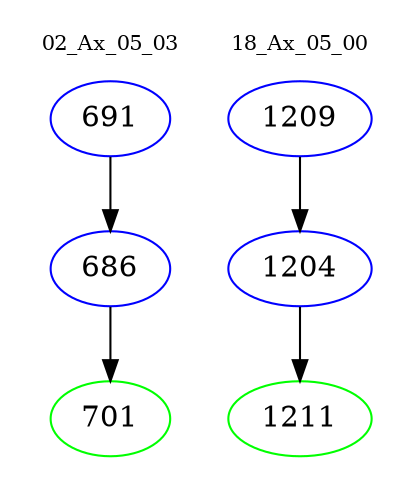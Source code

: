 digraph{
subgraph cluster_0 {
color = white
label = "02_Ax_05_03";
fontsize=10;
T0_691 [label="691", color="blue"]
T0_691 -> T0_686 [color="black"]
T0_686 [label="686", color="blue"]
T0_686 -> T0_701 [color="black"]
T0_701 [label="701", color="green"]
}
subgraph cluster_1 {
color = white
label = "18_Ax_05_00";
fontsize=10;
T1_1209 [label="1209", color="blue"]
T1_1209 -> T1_1204 [color="black"]
T1_1204 [label="1204", color="blue"]
T1_1204 -> T1_1211 [color="black"]
T1_1211 [label="1211", color="green"]
}
}
